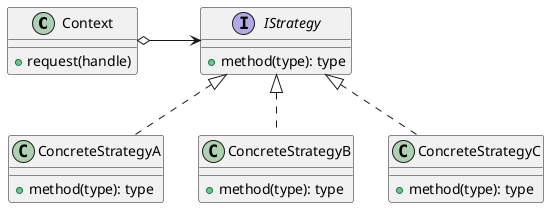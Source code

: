@startuml

class Context {
    + request(handle)
}

interface IStrategy {
    + method(type): type
}

Context o-right-> IStrategy : \t

class ConcreteStrategyA {
    + method(type): type
}

class ConcreteStrategyB {
    + method(type): type
}

class ConcreteStrategyC {
    + method(type): type
}

IStrategy <|.. ConcreteStrategyA
IStrategy <|.. ConcreteStrategyB
IStrategy <|.. ConcreteStrategyC